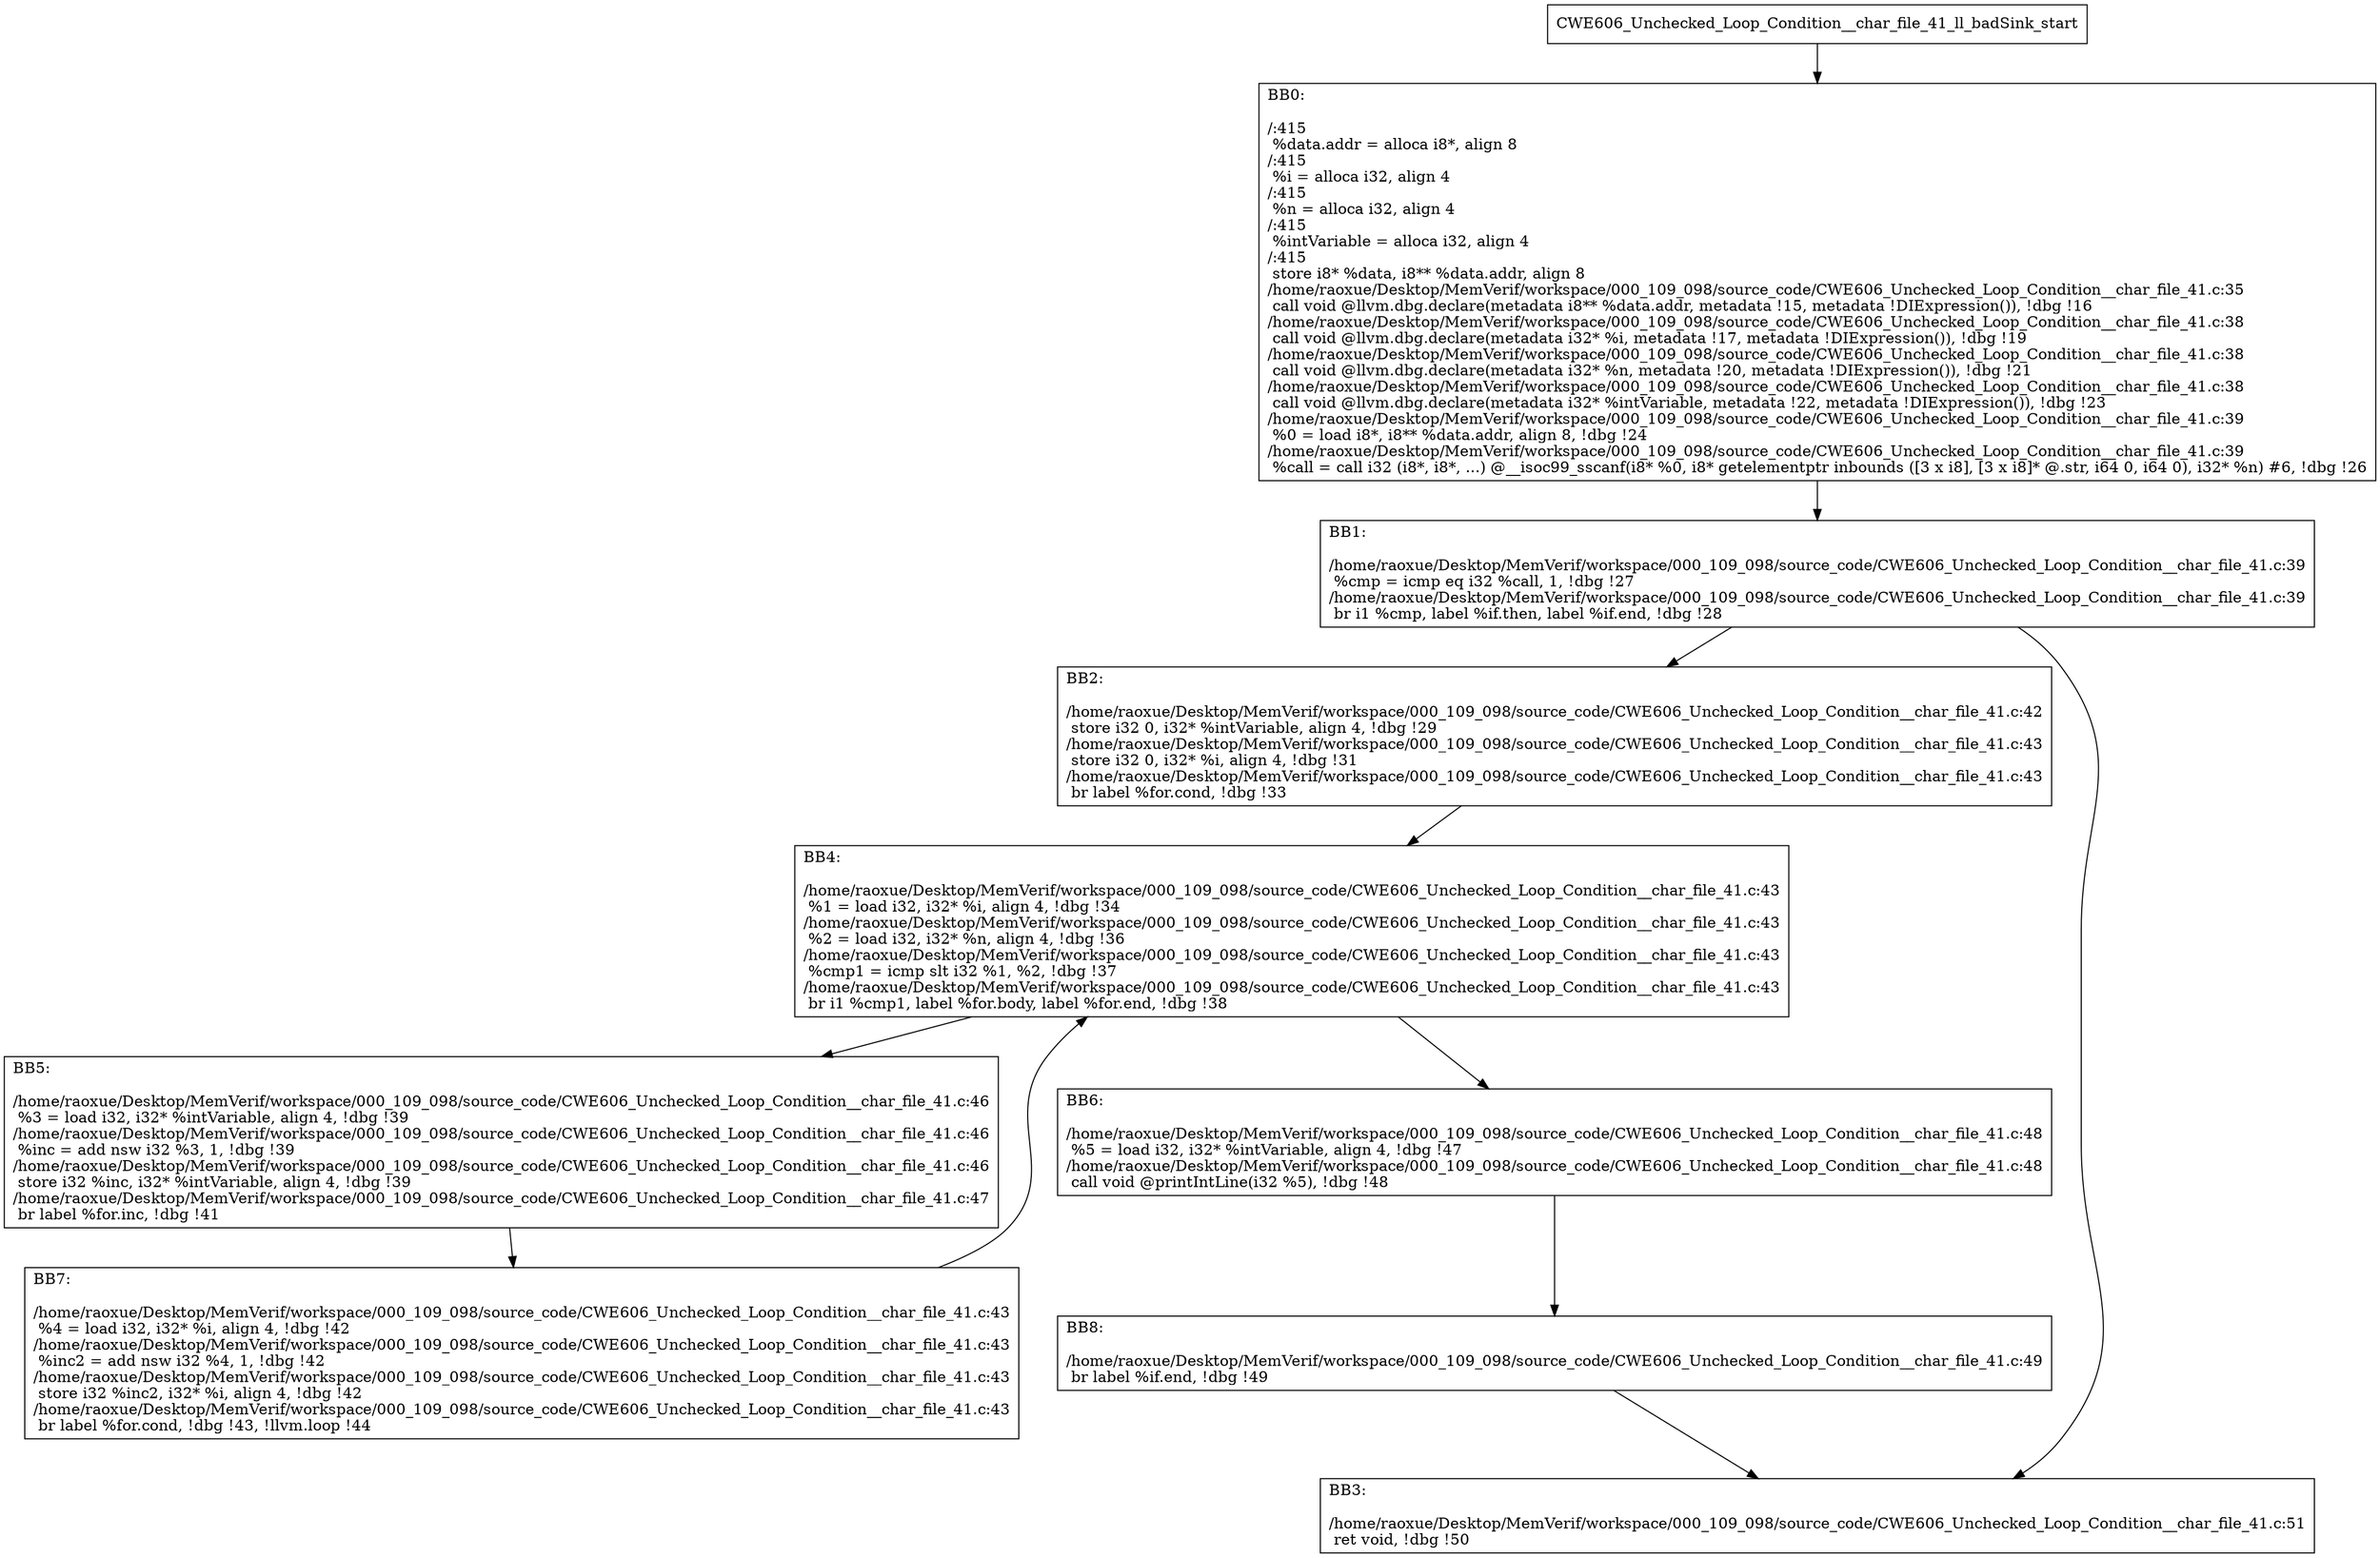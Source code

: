 digraph "CFG for'CWE606_Unchecked_Loop_Condition__char_file_41_ll_badSink' function" {
	BBCWE606_Unchecked_Loop_Condition__char_file_41_ll_badSink_start[shape=record,label="{CWE606_Unchecked_Loop_Condition__char_file_41_ll_badSink_start}"];
	BBCWE606_Unchecked_Loop_Condition__char_file_41_ll_badSink_start-> CWE606_Unchecked_Loop_Condition__char_file_41_ll_badSinkBB0;
	CWE606_Unchecked_Loop_Condition__char_file_41_ll_badSinkBB0 [shape=record, label="{BB0:\l\l/:415\l
  %data.addr = alloca i8*, align 8\l
/:415\l
  %i = alloca i32, align 4\l
/:415\l
  %n = alloca i32, align 4\l
/:415\l
  %intVariable = alloca i32, align 4\l
/:415\l
  store i8* %data, i8** %data.addr, align 8\l
/home/raoxue/Desktop/MemVerif/workspace/000_109_098/source_code/CWE606_Unchecked_Loop_Condition__char_file_41.c:35\l
  call void @llvm.dbg.declare(metadata i8** %data.addr, metadata !15, metadata !DIExpression()), !dbg !16\l
/home/raoxue/Desktop/MemVerif/workspace/000_109_098/source_code/CWE606_Unchecked_Loop_Condition__char_file_41.c:38\l
  call void @llvm.dbg.declare(metadata i32* %i, metadata !17, metadata !DIExpression()), !dbg !19\l
/home/raoxue/Desktop/MemVerif/workspace/000_109_098/source_code/CWE606_Unchecked_Loop_Condition__char_file_41.c:38\l
  call void @llvm.dbg.declare(metadata i32* %n, metadata !20, metadata !DIExpression()), !dbg !21\l
/home/raoxue/Desktop/MemVerif/workspace/000_109_098/source_code/CWE606_Unchecked_Loop_Condition__char_file_41.c:38\l
  call void @llvm.dbg.declare(metadata i32* %intVariable, metadata !22, metadata !DIExpression()), !dbg !23\l
/home/raoxue/Desktop/MemVerif/workspace/000_109_098/source_code/CWE606_Unchecked_Loop_Condition__char_file_41.c:39\l
  %0 = load i8*, i8** %data.addr, align 8, !dbg !24\l
/home/raoxue/Desktop/MemVerif/workspace/000_109_098/source_code/CWE606_Unchecked_Loop_Condition__char_file_41.c:39\l
  %call = call i32 (i8*, i8*, ...) @__isoc99_sscanf(i8* %0, i8* getelementptr inbounds ([3 x i8], [3 x i8]* @.str, i64 0, i64 0), i32* %n) #6, !dbg !26\l
}"];
	CWE606_Unchecked_Loop_Condition__char_file_41_ll_badSinkBB0-> CWE606_Unchecked_Loop_Condition__char_file_41_ll_badSinkBB1;
	CWE606_Unchecked_Loop_Condition__char_file_41_ll_badSinkBB1 [shape=record, label="{BB1:\l\l/home/raoxue/Desktop/MemVerif/workspace/000_109_098/source_code/CWE606_Unchecked_Loop_Condition__char_file_41.c:39\l
  %cmp = icmp eq i32 %call, 1, !dbg !27\l
/home/raoxue/Desktop/MemVerif/workspace/000_109_098/source_code/CWE606_Unchecked_Loop_Condition__char_file_41.c:39\l
  br i1 %cmp, label %if.then, label %if.end, !dbg !28\l
}"];
	CWE606_Unchecked_Loop_Condition__char_file_41_ll_badSinkBB1-> CWE606_Unchecked_Loop_Condition__char_file_41_ll_badSinkBB2;
	CWE606_Unchecked_Loop_Condition__char_file_41_ll_badSinkBB1-> CWE606_Unchecked_Loop_Condition__char_file_41_ll_badSinkBB3;
	CWE606_Unchecked_Loop_Condition__char_file_41_ll_badSinkBB2 [shape=record, label="{BB2:\l\l/home/raoxue/Desktop/MemVerif/workspace/000_109_098/source_code/CWE606_Unchecked_Loop_Condition__char_file_41.c:42\l
  store i32 0, i32* %intVariable, align 4, !dbg !29\l
/home/raoxue/Desktop/MemVerif/workspace/000_109_098/source_code/CWE606_Unchecked_Loop_Condition__char_file_41.c:43\l
  store i32 0, i32* %i, align 4, !dbg !31\l
/home/raoxue/Desktop/MemVerif/workspace/000_109_098/source_code/CWE606_Unchecked_Loop_Condition__char_file_41.c:43\l
  br label %for.cond, !dbg !33\l
}"];
	CWE606_Unchecked_Loop_Condition__char_file_41_ll_badSinkBB2-> CWE606_Unchecked_Loop_Condition__char_file_41_ll_badSinkBB4;
	CWE606_Unchecked_Loop_Condition__char_file_41_ll_badSinkBB4 [shape=record, label="{BB4:\l\l/home/raoxue/Desktop/MemVerif/workspace/000_109_098/source_code/CWE606_Unchecked_Loop_Condition__char_file_41.c:43\l
  %1 = load i32, i32* %i, align 4, !dbg !34\l
/home/raoxue/Desktop/MemVerif/workspace/000_109_098/source_code/CWE606_Unchecked_Loop_Condition__char_file_41.c:43\l
  %2 = load i32, i32* %n, align 4, !dbg !36\l
/home/raoxue/Desktop/MemVerif/workspace/000_109_098/source_code/CWE606_Unchecked_Loop_Condition__char_file_41.c:43\l
  %cmp1 = icmp slt i32 %1, %2, !dbg !37\l
/home/raoxue/Desktop/MemVerif/workspace/000_109_098/source_code/CWE606_Unchecked_Loop_Condition__char_file_41.c:43\l
  br i1 %cmp1, label %for.body, label %for.end, !dbg !38\l
}"];
	CWE606_Unchecked_Loop_Condition__char_file_41_ll_badSinkBB4-> CWE606_Unchecked_Loop_Condition__char_file_41_ll_badSinkBB5;
	CWE606_Unchecked_Loop_Condition__char_file_41_ll_badSinkBB4-> CWE606_Unchecked_Loop_Condition__char_file_41_ll_badSinkBB6;
	CWE606_Unchecked_Loop_Condition__char_file_41_ll_badSinkBB5 [shape=record, label="{BB5:\l\l/home/raoxue/Desktop/MemVerif/workspace/000_109_098/source_code/CWE606_Unchecked_Loop_Condition__char_file_41.c:46\l
  %3 = load i32, i32* %intVariable, align 4, !dbg !39\l
/home/raoxue/Desktop/MemVerif/workspace/000_109_098/source_code/CWE606_Unchecked_Loop_Condition__char_file_41.c:46\l
  %inc = add nsw i32 %3, 1, !dbg !39\l
/home/raoxue/Desktop/MemVerif/workspace/000_109_098/source_code/CWE606_Unchecked_Loop_Condition__char_file_41.c:46\l
  store i32 %inc, i32* %intVariable, align 4, !dbg !39\l
/home/raoxue/Desktop/MemVerif/workspace/000_109_098/source_code/CWE606_Unchecked_Loop_Condition__char_file_41.c:47\l
  br label %for.inc, !dbg !41\l
}"];
	CWE606_Unchecked_Loop_Condition__char_file_41_ll_badSinkBB5-> CWE606_Unchecked_Loop_Condition__char_file_41_ll_badSinkBB7;
	CWE606_Unchecked_Loop_Condition__char_file_41_ll_badSinkBB7 [shape=record, label="{BB7:\l\l/home/raoxue/Desktop/MemVerif/workspace/000_109_098/source_code/CWE606_Unchecked_Loop_Condition__char_file_41.c:43\l
  %4 = load i32, i32* %i, align 4, !dbg !42\l
/home/raoxue/Desktop/MemVerif/workspace/000_109_098/source_code/CWE606_Unchecked_Loop_Condition__char_file_41.c:43\l
  %inc2 = add nsw i32 %4, 1, !dbg !42\l
/home/raoxue/Desktop/MemVerif/workspace/000_109_098/source_code/CWE606_Unchecked_Loop_Condition__char_file_41.c:43\l
  store i32 %inc2, i32* %i, align 4, !dbg !42\l
/home/raoxue/Desktop/MemVerif/workspace/000_109_098/source_code/CWE606_Unchecked_Loop_Condition__char_file_41.c:43\l
  br label %for.cond, !dbg !43, !llvm.loop !44\l
}"];
	CWE606_Unchecked_Loop_Condition__char_file_41_ll_badSinkBB7-> CWE606_Unchecked_Loop_Condition__char_file_41_ll_badSinkBB4;
	CWE606_Unchecked_Loop_Condition__char_file_41_ll_badSinkBB6 [shape=record, label="{BB6:\l\l/home/raoxue/Desktop/MemVerif/workspace/000_109_098/source_code/CWE606_Unchecked_Loop_Condition__char_file_41.c:48\l
  %5 = load i32, i32* %intVariable, align 4, !dbg !47\l
/home/raoxue/Desktop/MemVerif/workspace/000_109_098/source_code/CWE606_Unchecked_Loop_Condition__char_file_41.c:48\l
  call void @printIntLine(i32 %5), !dbg !48\l
}"];
	CWE606_Unchecked_Loop_Condition__char_file_41_ll_badSinkBB6-> CWE606_Unchecked_Loop_Condition__char_file_41_ll_badSinkBB8;
	CWE606_Unchecked_Loop_Condition__char_file_41_ll_badSinkBB8 [shape=record, label="{BB8:\l\l/home/raoxue/Desktop/MemVerif/workspace/000_109_098/source_code/CWE606_Unchecked_Loop_Condition__char_file_41.c:49\l
  br label %if.end, !dbg !49\l
}"];
	CWE606_Unchecked_Loop_Condition__char_file_41_ll_badSinkBB8-> CWE606_Unchecked_Loop_Condition__char_file_41_ll_badSinkBB3;
	CWE606_Unchecked_Loop_Condition__char_file_41_ll_badSinkBB3 [shape=record, label="{BB3:\l\l/home/raoxue/Desktop/MemVerif/workspace/000_109_098/source_code/CWE606_Unchecked_Loop_Condition__char_file_41.c:51\l
  ret void, !dbg !50\l
}"];
}

